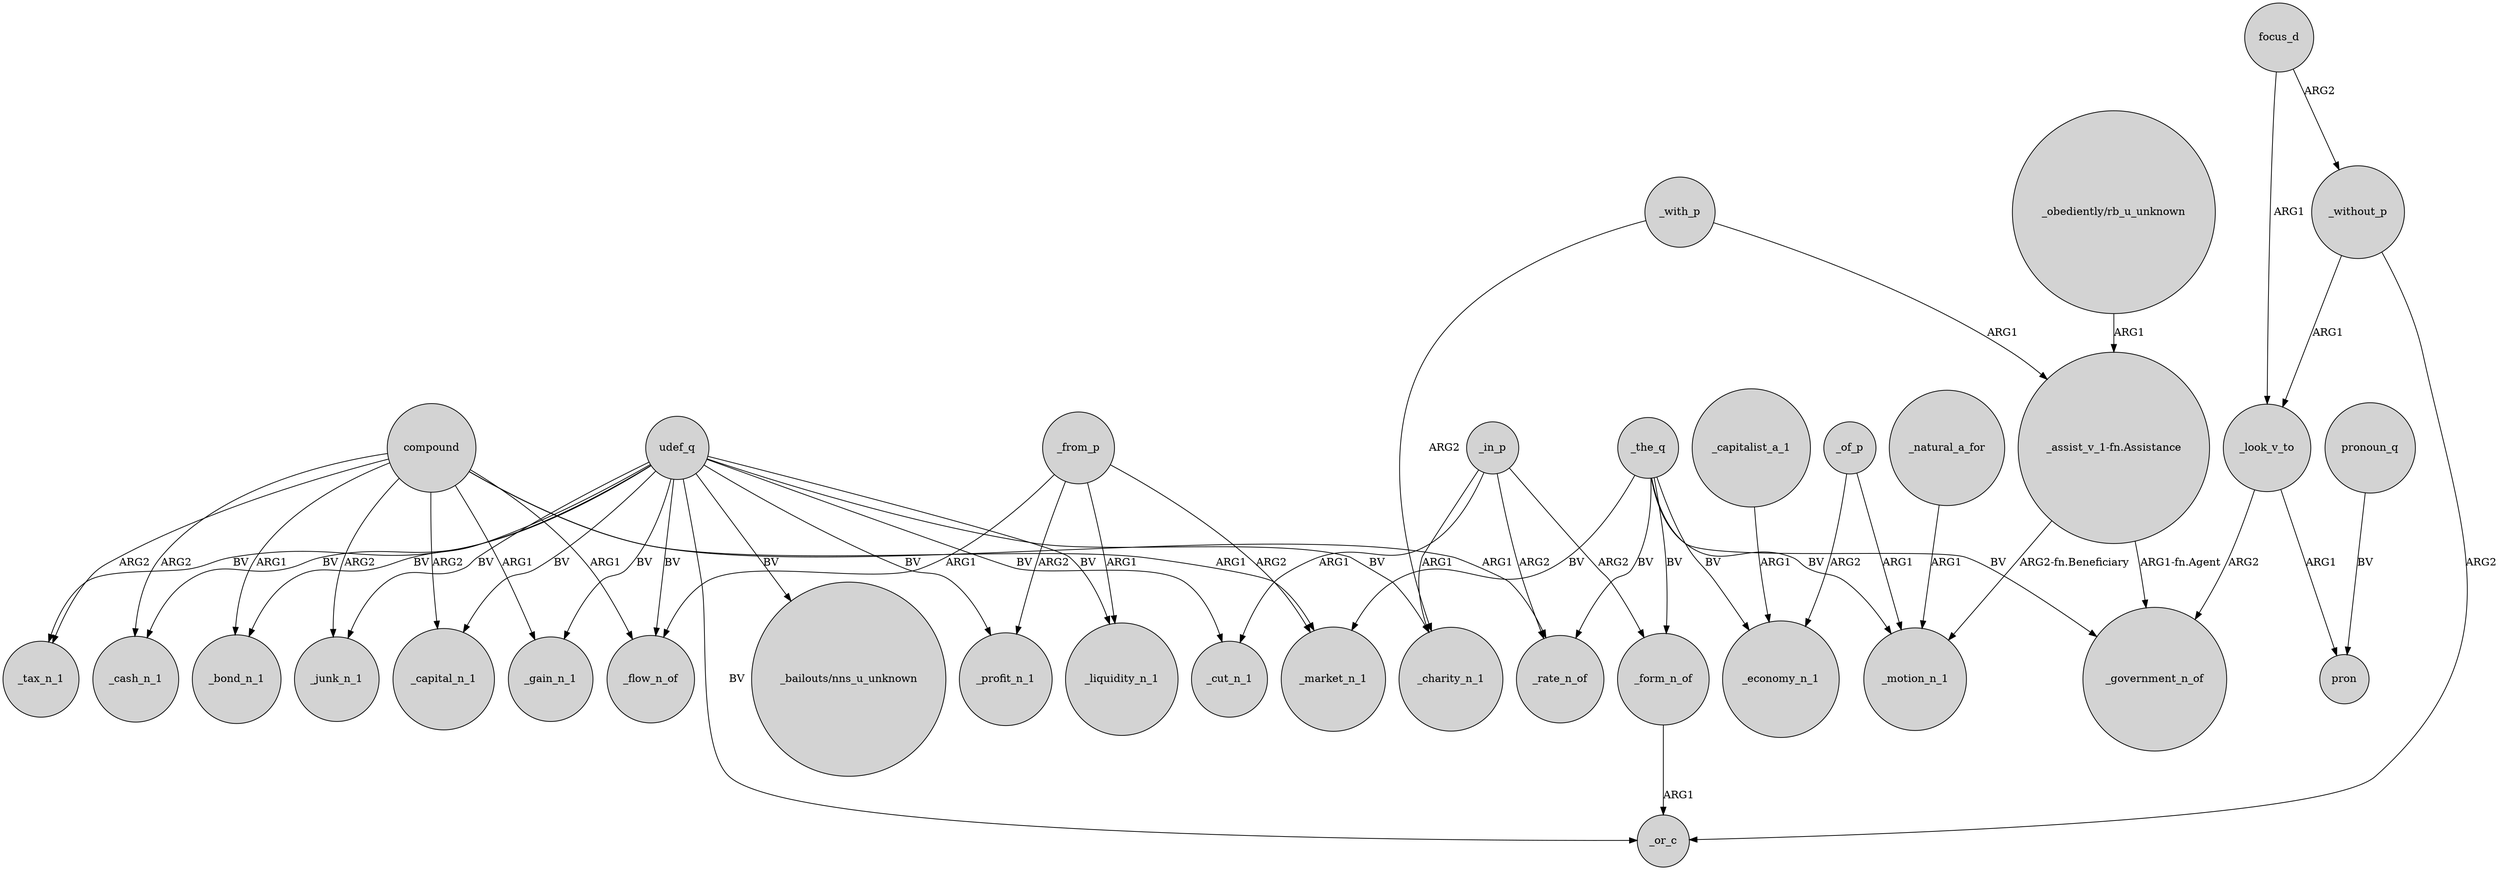 digraph {
	node [shape=circle style=filled]
	_without_p -> _look_v_to [label=ARG1]
	focus_d -> _without_p [label=ARG2]
	compound -> _capital_n_1 [label=ARG2]
	udef_q -> _gain_n_1 [label=BV]
	udef_q -> _cash_n_1 [label=BV]
	_in_p -> _cut_n_1 [label=ARG1]
	_in_p -> _rate_n_of [label=ARG2]
	_of_p -> _motion_n_1 [label=ARG1]
	compound -> _bond_n_1 [label=ARG1]
	compound -> _flow_n_of [label=ARG1]
	_the_q -> _economy_n_1 [label=BV]
	compound -> _rate_n_of [label=ARG1]
	compound -> _junk_n_1 [label=ARG2]
	udef_q -> _or_c [label=BV]
	_the_q -> _rate_n_of [label=BV]
	"_assist_v_1-fn.Assistance" -> _government_n_of [label="ARG1-fn.Agent"]
	_with_p -> "_assist_v_1-fn.Assistance" [label=ARG1]
	_look_v_to -> pron [label=ARG1]
	_in_p -> _charity_n_1 [label=ARG1]
	udef_q -> _junk_n_1 [label=BV]
	_form_n_of -> _or_c [label=ARG1]
	_without_p -> _or_c [label=ARG2]
	pronoun_q -> pron [label=BV]
	_with_p -> _charity_n_1 [label=ARG2]
	udef_q -> _bond_n_1 [label=BV]
	_of_p -> _economy_n_1 [label=ARG2]
	_capitalist_a_1 -> _economy_n_1 [label=ARG1]
	udef_q -> _tax_n_1 [label=BV]
	_from_p -> _liquidity_n_1 [label=ARG1]
	_from_p -> _market_n_1 [label=ARG2]
	_in_p -> _form_n_of [label=ARG2]
	udef_q -> _cut_n_1 [label=BV]
	udef_q -> "_bailouts/nns_u_unknown" [label=BV]
	udef_q -> _flow_n_of [label=BV]
	_the_q -> _motion_n_1 [label=BV]
	compound -> _gain_n_1 [label=ARG1]
	_the_q -> _government_n_of [label=BV]
	udef_q -> _liquidity_n_1 [label=BV]
	compound -> _cash_n_1 [label=ARG2]
	"_obediently/rb_u_unknown" -> "_assist_v_1-fn.Assistance" [label=ARG1]
	_from_p -> _flow_n_of [label=ARG1]
	udef_q -> _profit_n_1 [label=BV]
	compound -> _market_n_1 [label=ARG1]
	_the_q -> _form_n_of [label=BV]
	"_assist_v_1-fn.Assistance" -> _motion_n_1 [label="ARG2-fn.Beneficiary"]
	compound -> _tax_n_1 [label=ARG2]
	_look_v_to -> _government_n_of [label=ARG2]
	_the_q -> _market_n_1 [label=BV]
	focus_d -> _look_v_to [label=ARG1]
	udef_q -> _charity_n_1 [label=BV]
	_natural_a_for -> _motion_n_1 [label=ARG1]
	udef_q -> _capital_n_1 [label=BV]
	_from_p -> _profit_n_1 [label=ARG2]
}
